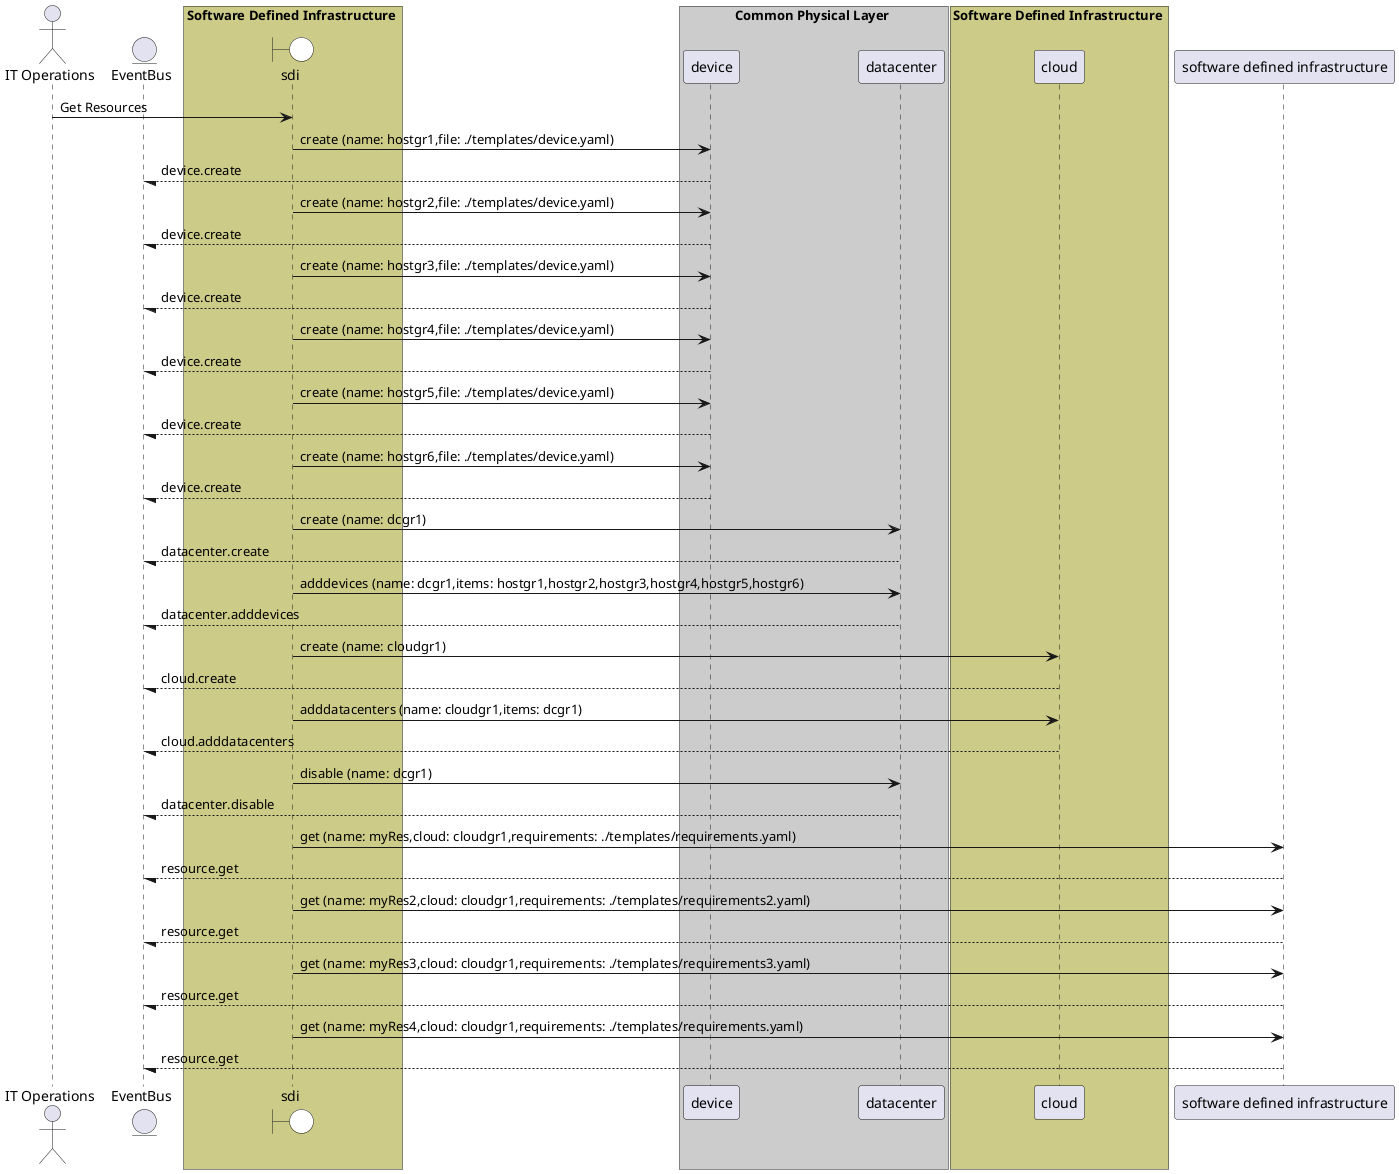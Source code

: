 @startuml

actor "IT Operations"


entity EventBus

box Software Defined Infrastructure #cccc88
    boundary sdi #white
end box


box Common Physical Layer #cccccc
            participant device
            participant datacenter
    end box

box Software Defined Infrastructure #cccc88
            participant cloud
    end box


"IT Operations" -> sdi: Get Resources

    sdi -> "device": create (name: hostgr1,file: ./templates/device.yaml)

    "device" --/ EventBus: device.create

    sdi -> "device": create (name: hostgr2,file: ./templates/device.yaml)

    "device" --/ EventBus: device.create

    sdi -> "device": create (name: hostgr3,file: ./templates/device.yaml)

    "device" --/ EventBus: device.create

    sdi -> "device": create (name: hostgr4,file: ./templates/device.yaml)

    "device" --/ EventBus: device.create

    sdi -> "device": create (name: hostgr5,file: ./templates/device.yaml)

    "device" --/ EventBus: device.create

    sdi -> "device": create (name: hostgr6,file: ./templates/device.yaml)

    "device" --/ EventBus: device.create

    sdi -> "datacenter": create (name: dcgr1)

    "datacenter" --/ EventBus: datacenter.create

    sdi -> "datacenter": adddevices (name: dcgr1,items: hostgr1,hostgr2,hostgr3,hostgr4,hostgr5,hostgr6)

    "datacenter" --/ EventBus: datacenter.adddevices

    sdi -> "cloud": create (name: cloudgr1)

    "cloud" --/ EventBus: cloud.create

    sdi -> "cloud": adddatacenters (name: cloudgr1,items: dcgr1)

    "cloud" --/ EventBus: cloud.adddatacenters

    sdi -> "datacenter": disable (name: dcgr1)

    "datacenter" --/ EventBus: datacenter.disable

    sdi -> "software defined infrastructure": get (name: myRes,cloud: cloudgr1,requirements: ./templates/requirements.yaml)

    "software defined infrastructure" --/ EventBus: resource.get

    sdi -> "software defined infrastructure": get (name: myRes2,cloud: cloudgr1,requirements: ./templates/requirements2.yaml)

    "software defined infrastructure" --/ EventBus: resource.get

    sdi -> "software defined infrastructure": get (name: myRes3,cloud: cloudgr1,requirements: ./templates/requirements3.yaml)

    "software defined infrastructure" --/ EventBus: resource.get

    sdi -> "software defined infrastructure": get (name: myRes4,cloud: cloudgr1,requirements: ./templates/requirements.yaml)

    "software defined infrastructure" --/ EventBus: resource.get



@enduml
